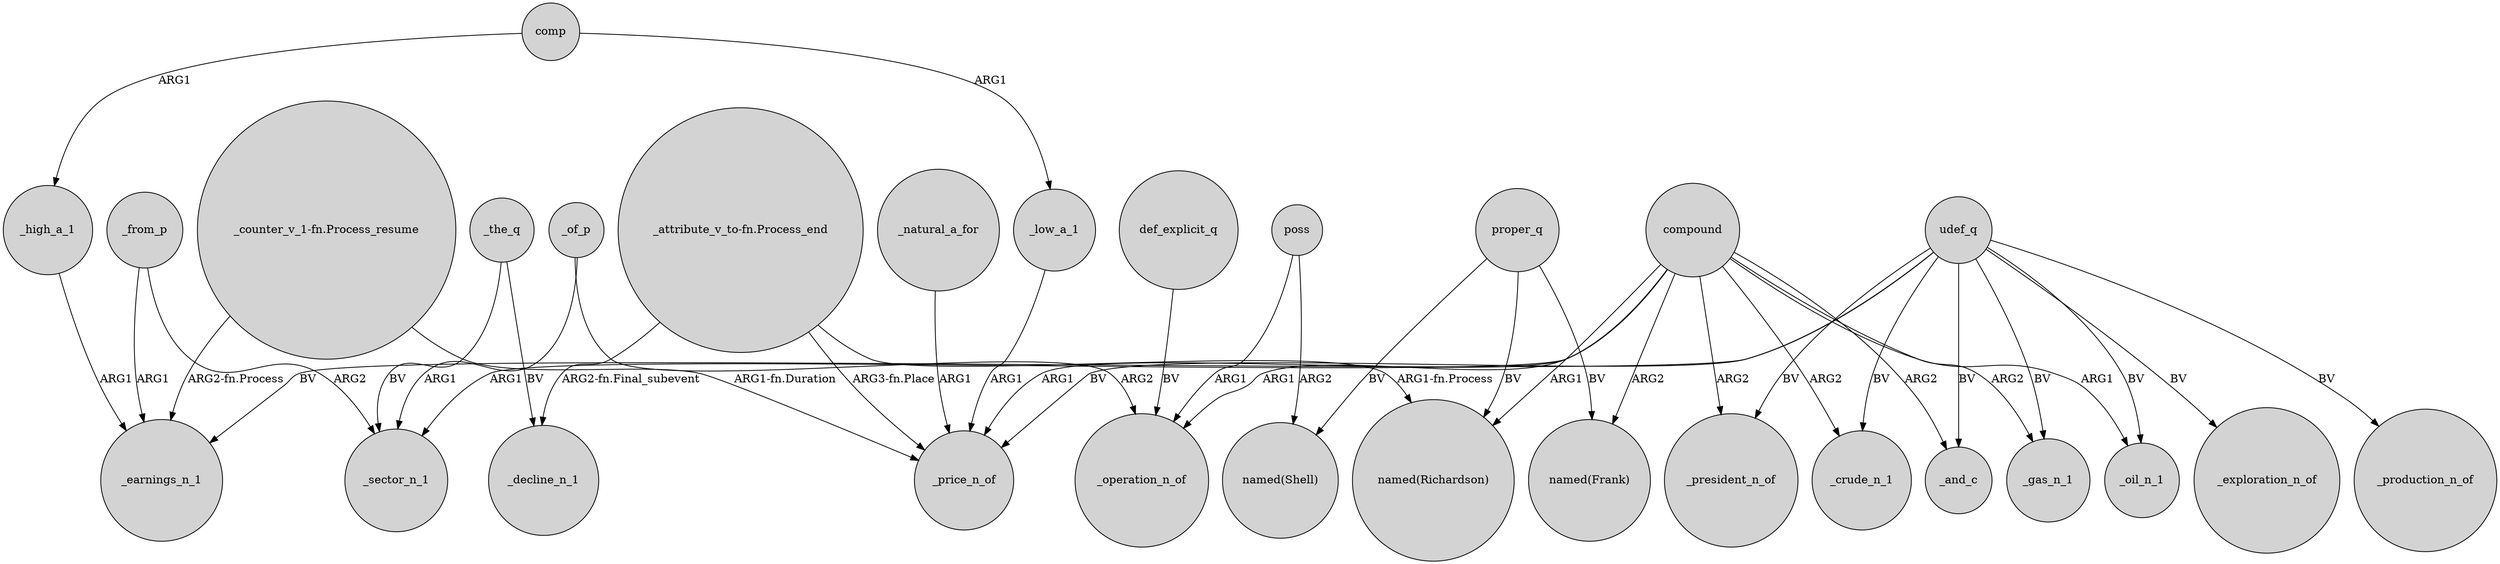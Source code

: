 digraph {
	node [shape=circle style=filled]
	_the_q -> _sector_n_1 [label=BV]
	compound -> _president_n_of [label=ARG2]
	comp -> _low_a_1 [label=ARG1]
	"_counter_v_1-fn.Process_resume" -> _price_n_of [label="ARG1-fn.Duration"]
	udef_q -> _price_n_of [label=BV]
	udef_q -> _oil_n_1 [label=BV]
	_from_p -> _sector_n_1 [label=ARG2]
	poss -> _operation_n_of [label=ARG1]
	udef_q -> _crude_n_1 [label=BV]
	compound -> _gas_n_1 [label=ARG2]
	_of_p -> _operation_n_of [label=ARG2]
	compound -> _operation_n_of [label=ARG1]
	compound -> "named(Frank)" [label=ARG2]
	_high_a_1 -> _earnings_n_1 [label=ARG1]
	"_counter_v_1-fn.Process_resume" -> _earnings_n_1 [label="ARG2-fn.Process"]
	compound -> _oil_n_1 [label=ARG1]
	udef_q -> _and_c [label=BV]
	compound -> _and_c [label=ARG2]
	"_attribute_v_to-fn.Process_end" -> "named(Richardson)" [label="ARG1-fn.Process"]
	_low_a_1 -> _price_n_of [label=ARG1]
	poss -> "named(Shell)" [label=ARG2]
	compound -> "named(Richardson)" [label=ARG1]
	_of_p -> _sector_n_1 [label=ARG1]
	udef_q -> _earnings_n_1 [label=BV]
	proper_q -> "named(Frank)" [label=BV]
	comp -> _high_a_1 [label=ARG1]
	udef_q -> _exploration_n_of [label=BV]
	"_attribute_v_to-fn.Process_end" -> _decline_n_1 [label="ARG2-fn.Final_subevent"]
	proper_q -> "named(Shell)" [label=BV]
	_natural_a_for -> _price_n_of [label=ARG1]
	def_explicit_q -> _operation_n_of [label=BV]
	"_attribute_v_to-fn.Process_end" -> _price_n_of [label="ARG3-fn.Place"]
	compound -> _crude_n_1 [label=ARG2]
	compound -> _sector_n_1 [label=ARG1]
	_the_q -> _decline_n_1 [label=BV]
	udef_q -> _president_n_of [label=BV]
	proper_q -> "named(Richardson)" [label=BV]
	compound -> _price_n_of [label=ARG1]
	_from_p -> _earnings_n_1 [label=ARG1]
	udef_q -> _gas_n_1 [label=BV]
	udef_q -> _production_n_of [label=BV]
}
